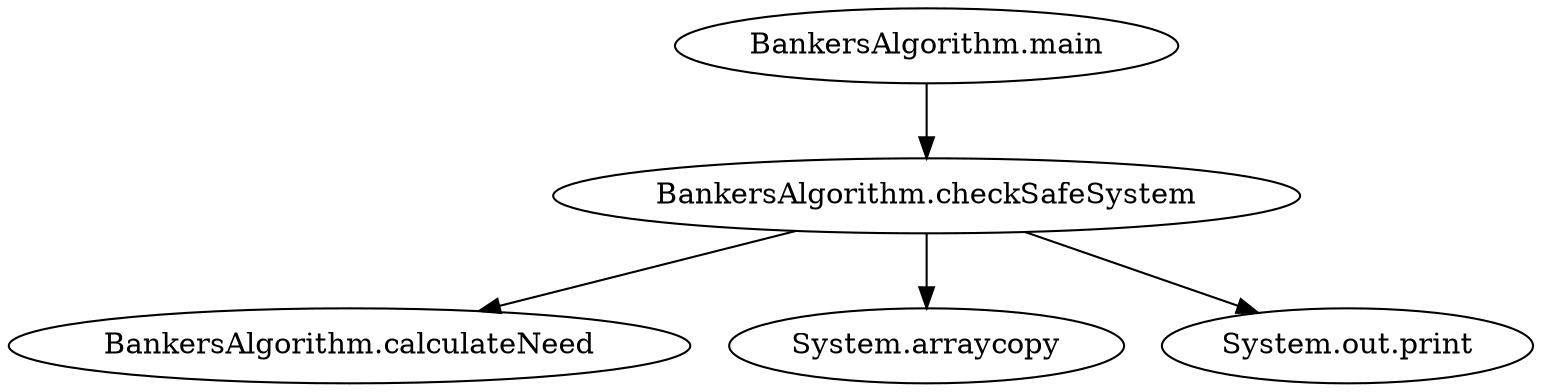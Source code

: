 digraph BankersAlgorithm {
    // Main method
    "BankersAlgorithm.main" -> "BankersAlgorithm.checkSafeSystem";

    // checkSafeSystem method
    "BankersAlgorithm.checkSafeSystem" -> "BankersAlgorithm.calculateNeed";
    "BankersAlgorithm.checkSafeSystem" -> "System.arraycopy";
    "BankersAlgorithm.checkSafeSystem" -> "System.out.print";

    // calculateNeed method
    "BankersAlgorithm.calculateNeed";

    // System.arraycopy and System.out.print are external calls to Java libraries
}

